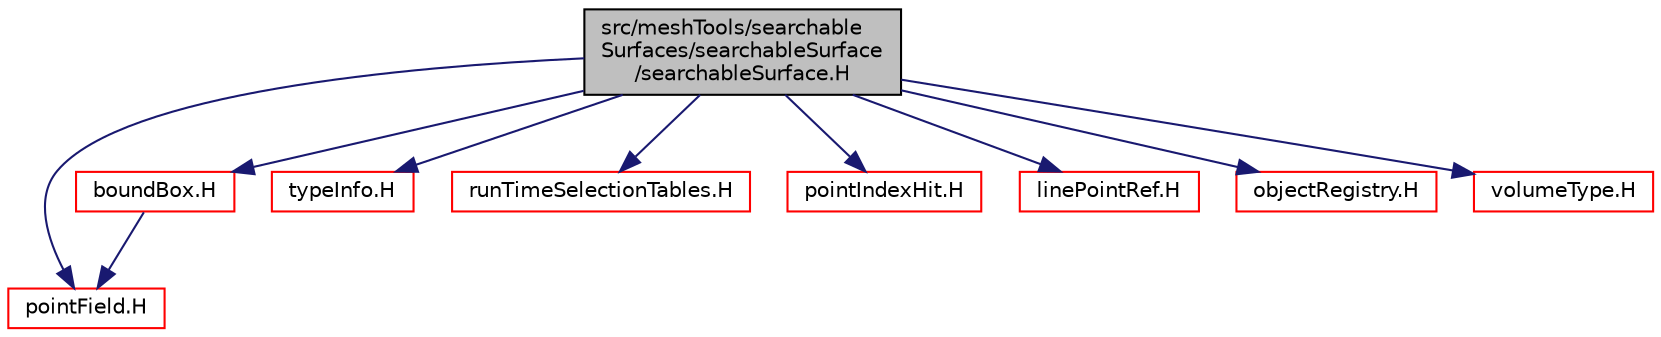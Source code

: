 digraph "src/meshTools/searchableSurfaces/searchableSurface/searchableSurface.H"
{
  bgcolor="transparent";
  edge [fontname="Helvetica",fontsize="10",labelfontname="Helvetica",labelfontsize="10"];
  node [fontname="Helvetica",fontsize="10",shape=record];
  Node1 [label="src/meshTools/searchable\lSurfaces/searchableSurface\l/searchableSurface.H",height=0.2,width=0.4,color="black", fillcolor="grey75", style="filled" fontcolor="black"];
  Node1 -> Node2 [color="midnightblue",fontsize="10",style="solid",fontname="Helvetica"];
  Node2 [label="pointField.H",height=0.2,width=0.4,color="red",URL="$pointField_8H.html"];
  Node1 -> Node3 [color="midnightblue",fontsize="10",style="solid",fontname="Helvetica"];
  Node3 [label="boundBox.H",height=0.2,width=0.4,color="red",URL="$boundBox_8H.html"];
  Node3 -> Node2 [color="midnightblue",fontsize="10",style="solid",fontname="Helvetica"];
  Node1 -> Node4 [color="midnightblue",fontsize="10",style="solid",fontname="Helvetica"];
  Node4 [label="typeInfo.H",height=0.2,width=0.4,color="red",URL="$typeInfo_8H.html"];
  Node1 -> Node5 [color="midnightblue",fontsize="10",style="solid",fontname="Helvetica"];
  Node5 [label="runTimeSelectionTables.H",height=0.2,width=0.4,color="red",URL="$runTimeSelectionTables_8H.html",tooltip="Macros to ease declaration of run-time selection tables. "];
  Node1 -> Node6 [color="midnightblue",fontsize="10",style="solid",fontname="Helvetica"];
  Node6 [label="pointIndexHit.H",height=0.2,width=0.4,color="red",URL="$pointIndexHit_8H.html"];
  Node1 -> Node7 [color="midnightblue",fontsize="10",style="solid",fontname="Helvetica"];
  Node7 [label="linePointRef.H",height=0.2,width=0.4,color="red",URL="$linePointRef_8H.html"];
  Node1 -> Node8 [color="midnightblue",fontsize="10",style="solid",fontname="Helvetica"];
  Node8 [label="objectRegistry.H",height=0.2,width=0.4,color="red",URL="$objectRegistry_8H.html"];
  Node1 -> Node9 [color="midnightblue",fontsize="10",style="solid",fontname="Helvetica"];
  Node9 [label="volumeType.H",height=0.2,width=0.4,color="red",URL="$volumeType_8H.html"];
}
